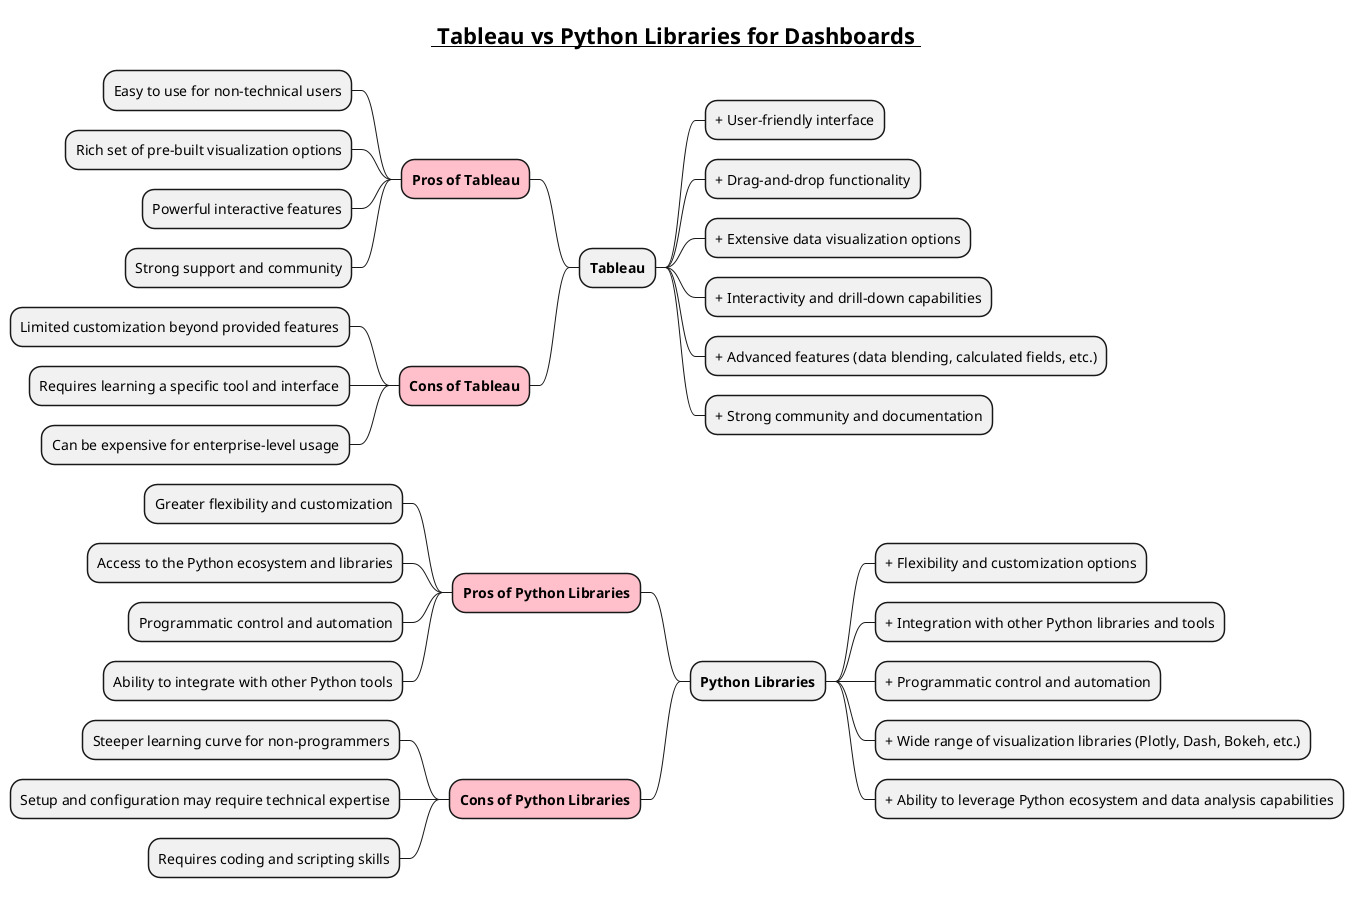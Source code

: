 @startmindmap

title =__ Tableau vs Python Libraries for Dashboards __

* **Tableau**
** + User-friendly interface
** + Drag-and-drop functionality
** + Extensive data visualization options
** + Interactivity and drill-down capabilities
** + Advanced features (data blending, calculated fields, etc.)
** + Strong community and documentation

--[#pink] **Pros of Tableau**
--- Easy to use for non-technical users
--- Rich set of pre-built visualization options
--- Powerful interactive features
--- Strong support and community

--[#pink] **Cons of Tableau**
---  Limited customization beyond provided features
---  Requires learning a specific tool and interface
---  Can be expensive for enterprise-level usage


* **Python Libraries**
** + Flexibility and customization options
** + Integration with other Python libraries and tools
** + Programmatic control and automation
** + Wide range of visualization libraries (Plotly, Dash, Bokeh, etc.)
** + Ability to leverage Python ecosystem and data analysis capabilities



--[#pink] **Pros of Python Libraries**
--- Greater flexibility and customization
--- Access to the Python ecosystem and libraries
--- Programmatic control and automation
--- Ability to integrate with other Python tools



--[#pink] **Cons of Python Libraries**
---  Steeper learning curve for non-programmers
---  Setup and configuration may require technical expertise
---  Requires coding and scripting skills

@endmindmap
